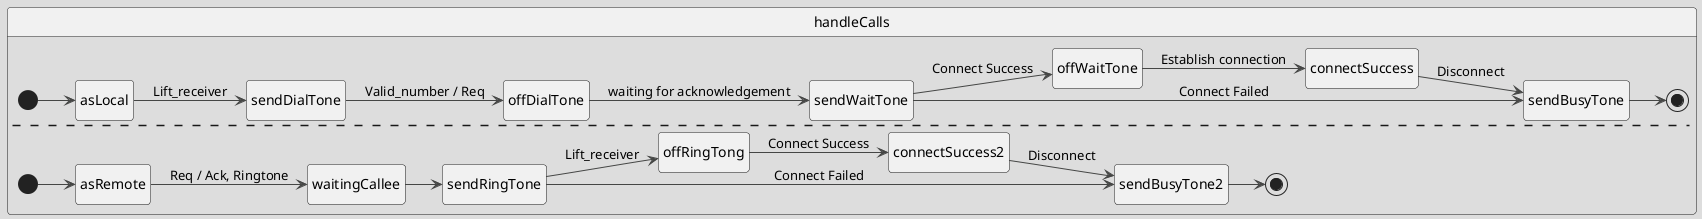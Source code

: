@startuml Q10
!theme toy
left to right direction
hide empty description

state handleCalls {
    [*] --> asLocal
    asLocal --> sendDialTone : Lift_receiver
    sendDialTone --> offDialTone : Valid_number / Req
    offDialTone --> sendWaitTone : waiting for acknowledgement
    sendWaitTone --> offWaitTone : Connect Success
    offWaitTone --> connectSuccess : Establish connection
    connectSuccess --> sendBusyTone : Disconnect
    sendWaitTone --> sendBusyTone : Connect Failed
    sendBusyTone --> [*]
    --
    [*] --> asRemote
    asRemote --> waitingCallee : Req / Ack, Ringtone
    waitingCallee --> sendRingTone
    sendRingTone --> offRingTong : Lift_receiver
    offRingTong --> connectSuccess2 : Connect Success
    connectSuccess2 --> sendBusyTone2 : Disconnect
    sendRingTone --> sendBusyTone2 : Connect Failed
    sendBusyTone2 --> [*]
}

@enduml